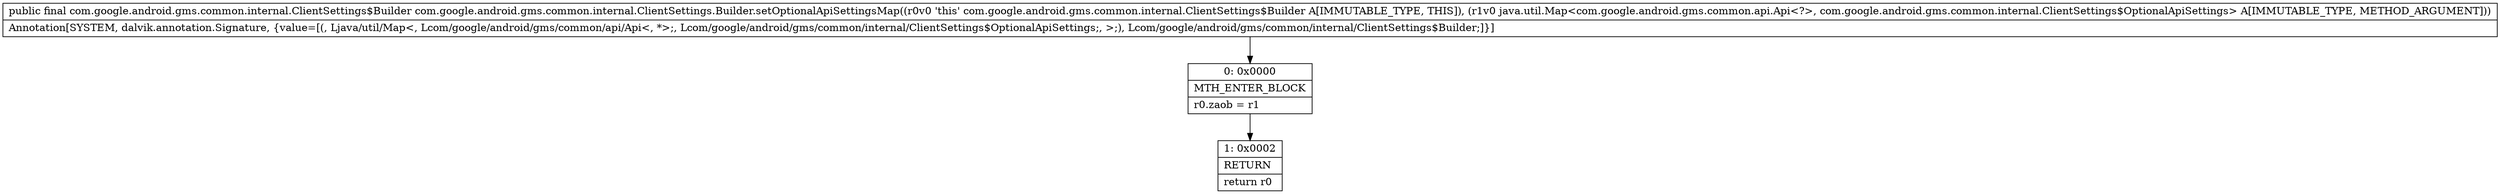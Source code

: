 digraph "CFG forcom.google.android.gms.common.internal.ClientSettings.Builder.setOptionalApiSettingsMap(Ljava\/util\/Map;)Lcom\/google\/android\/gms\/common\/internal\/ClientSettings$Builder;" {
Node_0 [shape=record,label="{0\:\ 0x0000|MTH_ENTER_BLOCK\l|r0.zaob = r1\l}"];
Node_1 [shape=record,label="{1\:\ 0x0002|RETURN\l|return r0\l}"];
MethodNode[shape=record,label="{public final com.google.android.gms.common.internal.ClientSettings$Builder com.google.android.gms.common.internal.ClientSettings.Builder.setOptionalApiSettingsMap((r0v0 'this' com.google.android.gms.common.internal.ClientSettings$Builder A[IMMUTABLE_TYPE, THIS]), (r1v0 java.util.Map\<com.google.android.gms.common.api.Api\<?\>, com.google.android.gms.common.internal.ClientSettings$OptionalApiSettings\> A[IMMUTABLE_TYPE, METHOD_ARGUMENT]))  | Annotation[SYSTEM, dalvik.annotation.Signature, \{value=[(, Ljava\/util\/Map\<, Lcom\/google\/android\/gms\/common\/api\/Api\<, *\>;, Lcom\/google\/android\/gms\/common\/internal\/ClientSettings$OptionalApiSettings;, \>;), Lcom\/google\/android\/gms\/common\/internal\/ClientSettings$Builder;]\}]\l}"];
MethodNode -> Node_0;
Node_0 -> Node_1;
}

